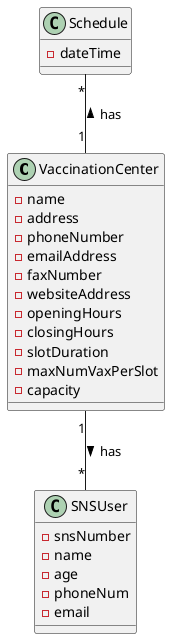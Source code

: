 @startuml
class VaccinationCenter {
    -name
    -address
    -phoneNumber
    -emailAddress
    -faxNumber
    -websiteAddress
    -openingHours
    -closingHours
    -slotDuration
    -maxNumVaxPerSlot
    -capacity

}
class Schedule{
    -dateTime
}
class SNSUser {
    -snsNumber
    -name
    -age
    -phoneNum
    -email
}

VaccinationCenter "1" -- "*" SNSUser: has >
Schedule "*" -- "1" VaccinationCenter: has <

@enduml
